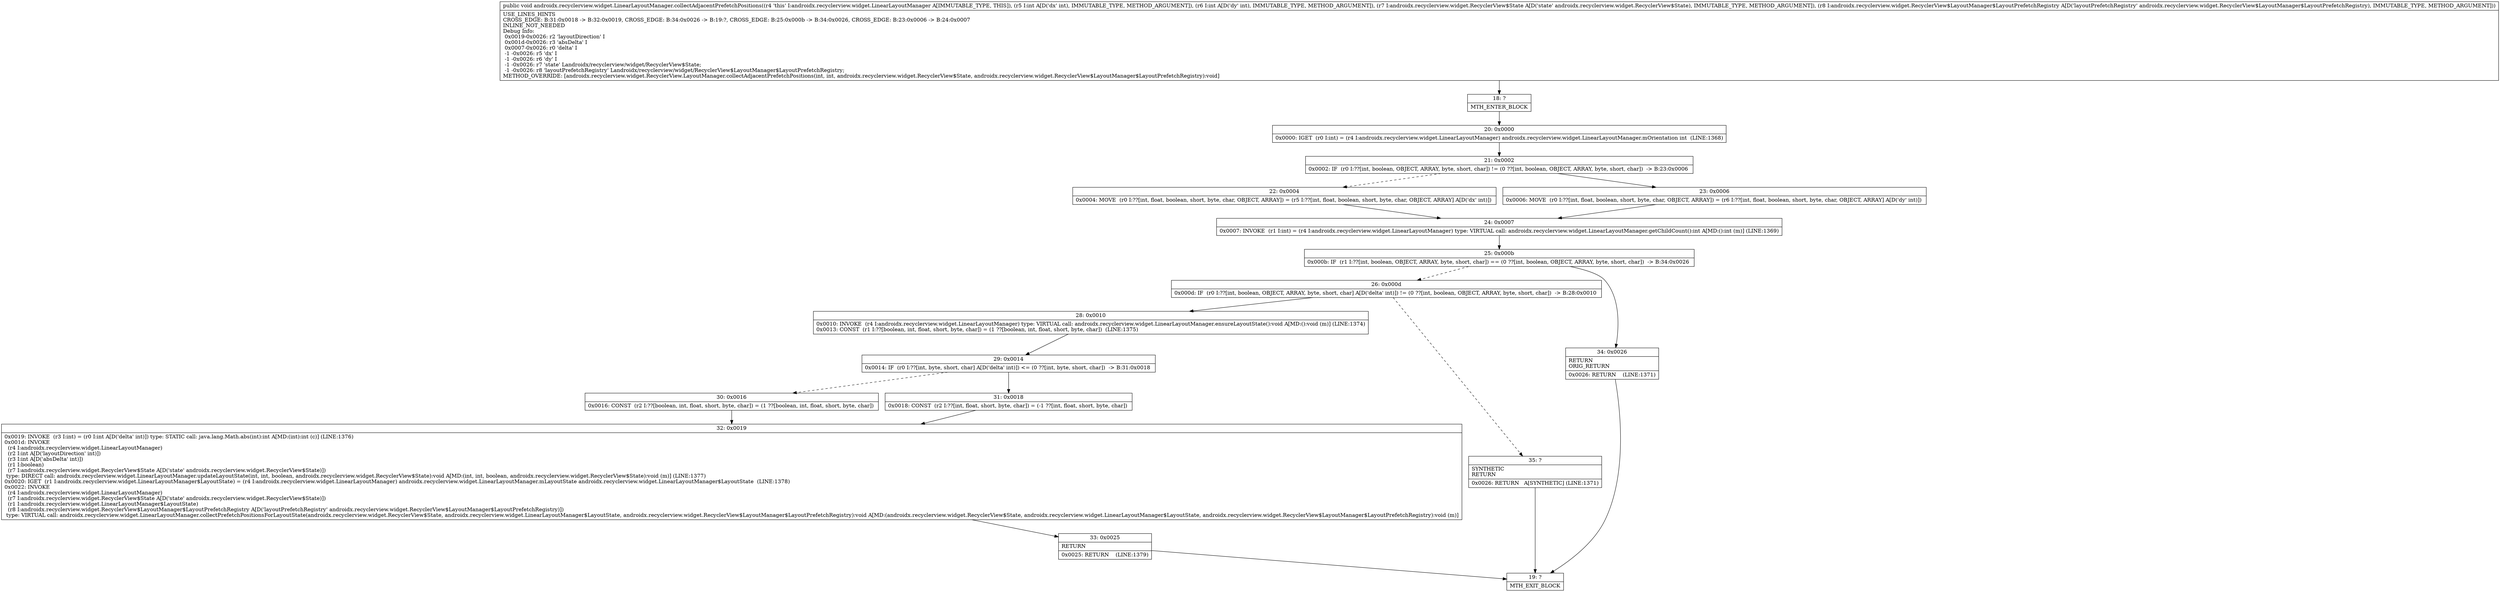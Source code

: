 digraph "CFG forandroidx.recyclerview.widget.LinearLayoutManager.collectAdjacentPrefetchPositions(IILandroidx\/recyclerview\/widget\/RecyclerView$State;Landroidx\/recyclerview\/widget\/RecyclerView$LayoutManager$LayoutPrefetchRegistry;)V" {
Node_18 [shape=record,label="{18\:\ ?|MTH_ENTER_BLOCK\l}"];
Node_20 [shape=record,label="{20\:\ 0x0000|0x0000: IGET  (r0 I:int) = (r4 I:androidx.recyclerview.widget.LinearLayoutManager) androidx.recyclerview.widget.LinearLayoutManager.mOrientation int  (LINE:1368)\l}"];
Node_21 [shape=record,label="{21\:\ 0x0002|0x0002: IF  (r0 I:??[int, boolean, OBJECT, ARRAY, byte, short, char]) != (0 ??[int, boolean, OBJECT, ARRAY, byte, short, char])  \-\> B:23:0x0006 \l}"];
Node_22 [shape=record,label="{22\:\ 0x0004|0x0004: MOVE  (r0 I:??[int, float, boolean, short, byte, char, OBJECT, ARRAY]) = (r5 I:??[int, float, boolean, short, byte, char, OBJECT, ARRAY] A[D('dx' int)]) \l}"];
Node_24 [shape=record,label="{24\:\ 0x0007|0x0007: INVOKE  (r1 I:int) = (r4 I:androidx.recyclerview.widget.LinearLayoutManager) type: VIRTUAL call: androidx.recyclerview.widget.LinearLayoutManager.getChildCount():int A[MD:():int (m)] (LINE:1369)\l}"];
Node_25 [shape=record,label="{25\:\ 0x000b|0x000b: IF  (r1 I:??[int, boolean, OBJECT, ARRAY, byte, short, char]) == (0 ??[int, boolean, OBJECT, ARRAY, byte, short, char])  \-\> B:34:0x0026 \l}"];
Node_26 [shape=record,label="{26\:\ 0x000d|0x000d: IF  (r0 I:??[int, boolean, OBJECT, ARRAY, byte, short, char] A[D('delta' int)]) != (0 ??[int, boolean, OBJECT, ARRAY, byte, short, char])  \-\> B:28:0x0010 \l}"];
Node_28 [shape=record,label="{28\:\ 0x0010|0x0010: INVOKE  (r4 I:androidx.recyclerview.widget.LinearLayoutManager) type: VIRTUAL call: androidx.recyclerview.widget.LinearLayoutManager.ensureLayoutState():void A[MD:():void (m)] (LINE:1374)\l0x0013: CONST  (r1 I:??[boolean, int, float, short, byte, char]) = (1 ??[boolean, int, float, short, byte, char])  (LINE:1375)\l}"];
Node_29 [shape=record,label="{29\:\ 0x0014|0x0014: IF  (r0 I:??[int, byte, short, char] A[D('delta' int)]) \<= (0 ??[int, byte, short, char])  \-\> B:31:0x0018 \l}"];
Node_30 [shape=record,label="{30\:\ 0x0016|0x0016: CONST  (r2 I:??[boolean, int, float, short, byte, char]) = (1 ??[boolean, int, float, short, byte, char]) \l}"];
Node_32 [shape=record,label="{32\:\ 0x0019|0x0019: INVOKE  (r3 I:int) = (r0 I:int A[D('delta' int)]) type: STATIC call: java.lang.Math.abs(int):int A[MD:(int):int (c)] (LINE:1376)\l0x001d: INVOKE  \l  (r4 I:androidx.recyclerview.widget.LinearLayoutManager)\l  (r2 I:int A[D('layoutDirection' int)])\l  (r3 I:int A[D('absDelta' int)])\l  (r1 I:boolean)\l  (r7 I:androidx.recyclerview.widget.RecyclerView$State A[D('state' androidx.recyclerview.widget.RecyclerView$State)])\l type: DIRECT call: androidx.recyclerview.widget.LinearLayoutManager.updateLayoutState(int, int, boolean, androidx.recyclerview.widget.RecyclerView$State):void A[MD:(int, int, boolean, androidx.recyclerview.widget.RecyclerView$State):void (m)] (LINE:1377)\l0x0020: IGET  (r1 I:androidx.recyclerview.widget.LinearLayoutManager$LayoutState) = (r4 I:androidx.recyclerview.widget.LinearLayoutManager) androidx.recyclerview.widget.LinearLayoutManager.mLayoutState androidx.recyclerview.widget.LinearLayoutManager$LayoutState  (LINE:1378)\l0x0022: INVOKE  \l  (r4 I:androidx.recyclerview.widget.LinearLayoutManager)\l  (r7 I:androidx.recyclerview.widget.RecyclerView$State A[D('state' androidx.recyclerview.widget.RecyclerView$State)])\l  (r1 I:androidx.recyclerview.widget.LinearLayoutManager$LayoutState)\l  (r8 I:androidx.recyclerview.widget.RecyclerView$LayoutManager$LayoutPrefetchRegistry A[D('layoutPrefetchRegistry' androidx.recyclerview.widget.RecyclerView$LayoutManager$LayoutPrefetchRegistry)])\l type: VIRTUAL call: androidx.recyclerview.widget.LinearLayoutManager.collectPrefetchPositionsForLayoutState(androidx.recyclerview.widget.RecyclerView$State, androidx.recyclerview.widget.LinearLayoutManager$LayoutState, androidx.recyclerview.widget.RecyclerView$LayoutManager$LayoutPrefetchRegistry):void A[MD:(androidx.recyclerview.widget.RecyclerView$State, androidx.recyclerview.widget.LinearLayoutManager$LayoutState, androidx.recyclerview.widget.RecyclerView$LayoutManager$LayoutPrefetchRegistry):void (m)]\l}"];
Node_33 [shape=record,label="{33\:\ 0x0025|RETURN\l|0x0025: RETURN    (LINE:1379)\l}"];
Node_19 [shape=record,label="{19\:\ ?|MTH_EXIT_BLOCK\l}"];
Node_31 [shape=record,label="{31\:\ 0x0018|0x0018: CONST  (r2 I:??[int, float, short, byte, char]) = (\-1 ??[int, float, short, byte, char]) \l}"];
Node_35 [shape=record,label="{35\:\ ?|SYNTHETIC\lRETURN\l|0x0026: RETURN   A[SYNTHETIC] (LINE:1371)\l}"];
Node_34 [shape=record,label="{34\:\ 0x0026|RETURN\lORIG_RETURN\l|0x0026: RETURN    (LINE:1371)\l}"];
Node_23 [shape=record,label="{23\:\ 0x0006|0x0006: MOVE  (r0 I:??[int, float, boolean, short, byte, char, OBJECT, ARRAY]) = (r6 I:??[int, float, boolean, short, byte, char, OBJECT, ARRAY] A[D('dy' int)]) \l}"];
MethodNode[shape=record,label="{public void androidx.recyclerview.widget.LinearLayoutManager.collectAdjacentPrefetchPositions((r4 'this' I:androidx.recyclerview.widget.LinearLayoutManager A[IMMUTABLE_TYPE, THIS]), (r5 I:int A[D('dx' int), IMMUTABLE_TYPE, METHOD_ARGUMENT]), (r6 I:int A[D('dy' int), IMMUTABLE_TYPE, METHOD_ARGUMENT]), (r7 I:androidx.recyclerview.widget.RecyclerView$State A[D('state' androidx.recyclerview.widget.RecyclerView$State), IMMUTABLE_TYPE, METHOD_ARGUMENT]), (r8 I:androidx.recyclerview.widget.RecyclerView$LayoutManager$LayoutPrefetchRegistry A[D('layoutPrefetchRegistry' androidx.recyclerview.widget.RecyclerView$LayoutManager$LayoutPrefetchRegistry), IMMUTABLE_TYPE, METHOD_ARGUMENT]))  | USE_LINES_HINTS\lCROSS_EDGE: B:31:0x0018 \-\> B:32:0x0019, CROSS_EDGE: B:34:0x0026 \-\> B:19:?, CROSS_EDGE: B:25:0x000b \-\> B:34:0x0026, CROSS_EDGE: B:23:0x0006 \-\> B:24:0x0007\lINLINE_NOT_NEEDED\lDebug Info:\l  0x0019\-0x0026: r2 'layoutDirection' I\l  0x001d\-0x0026: r3 'absDelta' I\l  0x0007\-0x0026: r0 'delta' I\l  \-1 \-0x0026: r5 'dx' I\l  \-1 \-0x0026: r6 'dy' I\l  \-1 \-0x0026: r7 'state' Landroidx\/recyclerview\/widget\/RecyclerView$State;\l  \-1 \-0x0026: r8 'layoutPrefetchRegistry' Landroidx\/recyclerview\/widget\/RecyclerView$LayoutManager$LayoutPrefetchRegistry;\lMETHOD_OVERRIDE: [androidx.recyclerview.widget.RecyclerView.LayoutManager.collectAdjacentPrefetchPositions(int, int, androidx.recyclerview.widget.RecyclerView$State, androidx.recyclerview.widget.RecyclerView$LayoutManager$LayoutPrefetchRegistry):void]\l}"];
MethodNode -> Node_18;Node_18 -> Node_20;
Node_20 -> Node_21;
Node_21 -> Node_22[style=dashed];
Node_21 -> Node_23;
Node_22 -> Node_24;
Node_24 -> Node_25;
Node_25 -> Node_26[style=dashed];
Node_25 -> Node_34;
Node_26 -> Node_28;
Node_26 -> Node_35[style=dashed];
Node_28 -> Node_29;
Node_29 -> Node_30[style=dashed];
Node_29 -> Node_31;
Node_30 -> Node_32;
Node_32 -> Node_33;
Node_33 -> Node_19;
Node_31 -> Node_32;
Node_35 -> Node_19;
Node_34 -> Node_19;
Node_23 -> Node_24;
}

